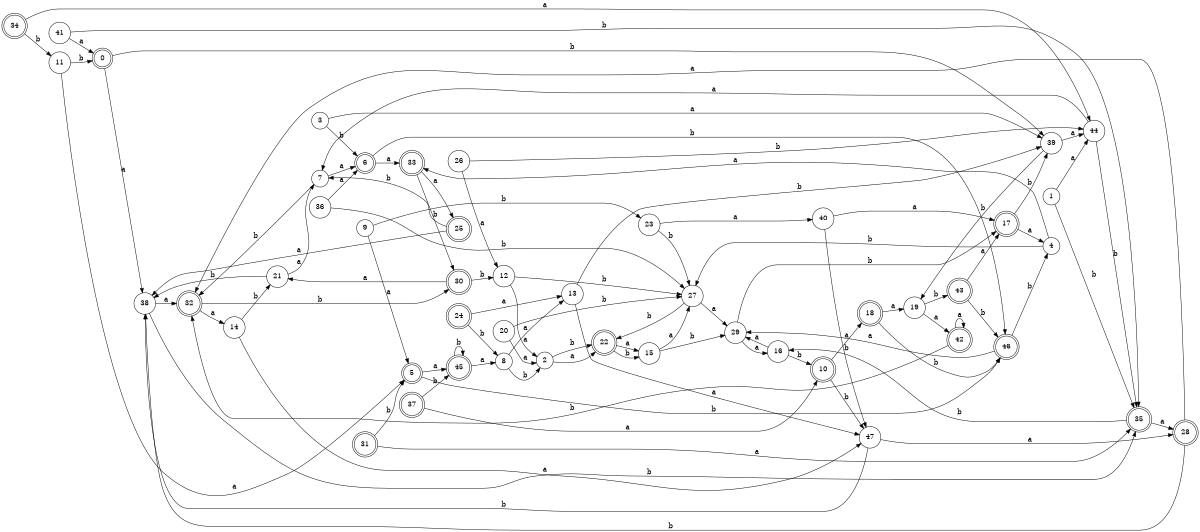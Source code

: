 digraph n39_8 {
__start0 [label="" shape="none"];

rankdir=LR;
size="8,5";

s0 [style="rounded,filled", color="black", fillcolor="white" shape="doublecircle", label="0"];
s1 [style="filled", color="black", fillcolor="white" shape="circle", label="1"];
s2 [style="filled", color="black", fillcolor="white" shape="circle", label="2"];
s3 [style="filled", color="black", fillcolor="white" shape="circle", label="3"];
s4 [style="filled", color="black", fillcolor="white" shape="circle", label="4"];
s5 [style="rounded,filled", color="black", fillcolor="white" shape="doublecircle", label="5"];
s6 [style="rounded,filled", color="black", fillcolor="white" shape="doublecircle", label="6"];
s7 [style="filled", color="black", fillcolor="white" shape="circle", label="7"];
s8 [style="filled", color="black", fillcolor="white" shape="circle", label="8"];
s9 [style="filled", color="black", fillcolor="white" shape="circle", label="9"];
s10 [style="rounded,filled", color="black", fillcolor="white" shape="doublecircle", label="10"];
s11 [style="filled", color="black", fillcolor="white" shape="circle", label="11"];
s12 [style="filled", color="black", fillcolor="white" shape="circle", label="12"];
s13 [style="filled", color="black", fillcolor="white" shape="circle", label="13"];
s14 [style="filled", color="black", fillcolor="white" shape="circle", label="14"];
s15 [style="filled", color="black", fillcolor="white" shape="circle", label="15"];
s16 [style="filled", color="black", fillcolor="white" shape="circle", label="16"];
s17 [style="rounded,filled", color="black", fillcolor="white" shape="doublecircle", label="17"];
s18 [style="rounded,filled", color="black", fillcolor="white" shape="doublecircle", label="18"];
s19 [style="filled", color="black", fillcolor="white" shape="circle", label="19"];
s20 [style="filled", color="black", fillcolor="white" shape="circle", label="20"];
s21 [style="filled", color="black", fillcolor="white" shape="circle", label="21"];
s22 [style="rounded,filled", color="black", fillcolor="white" shape="doublecircle", label="22"];
s23 [style="filled", color="black", fillcolor="white" shape="circle", label="23"];
s24 [style="rounded,filled", color="black", fillcolor="white" shape="doublecircle", label="24"];
s25 [style="rounded,filled", color="black", fillcolor="white" shape="doublecircle", label="25"];
s26 [style="filled", color="black", fillcolor="white" shape="circle", label="26"];
s27 [style="filled", color="black", fillcolor="white" shape="circle", label="27"];
s28 [style="rounded,filled", color="black", fillcolor="white" shape="doublecircle", label="28"];
s29 [style="filled", color="black", fillcolor="white" shape="circle", label="29"];
s30 [style="rounded,filled", color="black", fillcolor="white" shape="doublecircle", label="30"];
s31 [style="rounded,filled", color="black", fillcolor="white" shape="doublecircle", label="31"];
s32 [style="rounded,filled", color="black", fillcolor="white" shape="doublecircle", label="32"];
s33 [style="rounded,filled", color="black", fillcolor="white" shape="doublecircle", label="33"];
s34 [style="rounded,filled", color="black", fillcolor="white" shape="doublecircle", label="34"];
s35 [style="rounded,filled", color="black", fillcolor="white" shape="doublecircle", label="35"];
s36 [style="filled", color="black", fillcolor="white" shape="circle", label="36"];
s37 [style="rounded,filled", color="black", fillcolor="white" shape="doublecircle", label="37"];
s38 [style="filled", color="black", fillcolor="white" shape="circle", label="38"];
s39 [style="filled", color="black", fillcolor="white" shape="circle", label="39"];
s40 [style="filled", color="black", fillcolor="white" shape="circle", label="40"];
s41 [style="filled", color="black", fillcolor="white" shape="circle", label="41"];
s42 [style="rounded,filled", color="black", fillcolor="white" shape="doublecircle", label="42"];
s43 [style="rounded,filled", color="black", fillcolor="white" shape="doublecircle", label="43"];
s44 [style="filled", color="black", fillcolor="white" shape="circle", label="44"];
s45 [style="rounded,filled", color="black", fillcolor="white" shape="doublecircle", label="45"];
s46 [style="rounded,filled", color="black", fillcolor="white" shape="doublecircle", label="46"];
s47 [style="filled", color="black", fillcolor="white" shape="circle", label="47"];
s0 -> s38 [label="a"];
s0 -> s39 [label="b"];
s1 -> s44 [label="a"];
s1 -> s35 [label="b"];
s2 -> s22 [label="a"];
s2 -> s22 [label="b"];
s3 -> s39 [label="a"];
s3 -> s6 [label="b"];
s4 -> s33 [label="a"];
s4 -> s27 [label="b"];
s5 -> s45 [label="a"];
s5 -> s46 [label="b"];
s6 -> s33 [label="a"];
s6 -> s46 [label="b"];
s7 -> s6 [label="a"];
s7 -> s32 [label="b"];
s8 -> s13 [label="a"];
s8 -> s2 [label="b"];
s9 -> s5 [label="a"];
s9 -> s23 [label="b"];
s10 -> s18 [label="a"];
s10 -> s47 [label="b"];
s11 -> s5 [label="a"];
s11 -> s0 [label="b"];
s12 -> s2 [label="a"];
s12 -> s27 [label="b"];
s13 -> s47 [label="a"];
s13 -> s39 [label="b"];
s14 -> s47 [label="a"];
s14 -> s21 [label="b"];
s15 -> s27 [label="a"];
s15 -> s29 [label="b"];
s16 -> s29 [label="a"];
s16 -> s10 [label="b"];
s17 -> s4 [label="a"];
s17 -> s39 [label="b"];
s18 -> s19 [label="a"];
s18 -> s46 [label="b"];
s19 -> s42 [label="a"];
s19 -> s43 [label="b"];
s20 -> s2 [label="a"];
s20 -> s27 [label="b"];
s21 -> s7 [label="a"];
s21 -> s38 [label="b"];
s22 -> s15 [label="a"];
s22 -> s15 [label="b"];
s23 -> s40 [label="a"];
s23 -> s27 [label="b"];
s24 -> s13 [label="a"];
s24 -> s8 [label="b"];
s25 -> s38 [label="a"];
s25 -> s7 [label="b"];
s26 -> s12 [label="a"];
s26 -> s44 [label="b"];
s27 -> s29 [label="a"];
s27 -> s22 [label="b"];
s28 -> s32 [label="a"];
s28 -> s38 [label="b"];
s29 -> s16 [label="a"];
s29 -> s17 [label="b"];
s30 -> s21 [label="a"];
s30 -> s12 [label="b"];
s31 -> s35 [label="a"];
s31 -> s5 [label="b"];
s32 -> s14 [label="a"];
s32 -> s30 [label="b"];
s33 -> s25 [label="a"];
s33 -> s30 [label="b"];
s34 -> s44 [label="a"];
s34 -> s11 [label="b"];
s35 -> s28 [label="a"];
s35 -> s16 [label="b"];
s36 -> s6 [label="a"];
s36 -> s27 [label="b"];
s37 -> s10 [label="a"];
s37 -> s45 [label="b"];
s38 -> s32 [label="a"];
s38 -> s35 [label="b"];
s39 -> s44 [label="a"];
s39 -> s19 [label="b"];
s40 -> s17 [label="a"];
s40 -> s47 [label="b"];
s41 -> s0 [label="a"];
s41 -> s35 [label="b"];
s42 -> s42 [label="a"];
s42 -> s32 [label="b"];
s43 -> s17 [label="a"];
s43 -> s46 [label="b"];
s44 -> s7 [label="a"];
s44 -> s35 [label="b"];
s45 -> s8 [label="a"];
s45 -> s45 [label="b"];
s46 -> s29 [label="a"];
s46 -> s4 [label="b"];
s47 -> s28 [label="a"];
s47 -> s38 [label="b"];

}